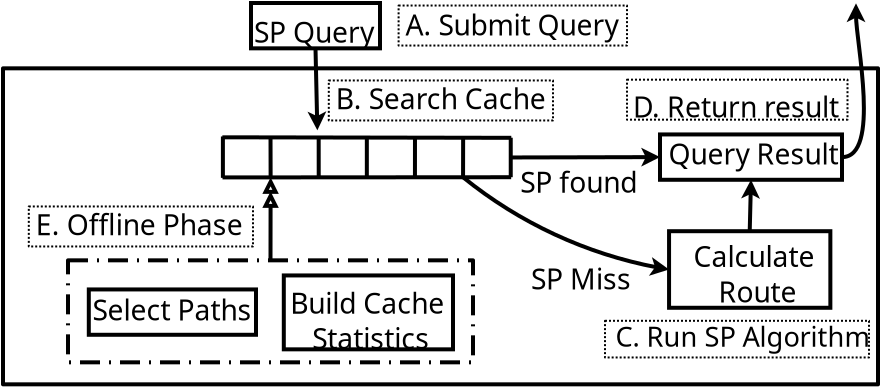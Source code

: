<?xml version="1.0" encoding="UTF-8"?>
<dia:diagram xmlns:dia="http://www.lysator.liu.se/~alla/dia/">
  <dia:layer name="Background" visible="true">
    <dia:object type="Standard - Box" version="0" id="O0">
      <dia:attribute name="obj_pos">
        <dia:point val="5.25,7.15"/>
      </dia:attribute>
      <dia:attribute name="obj_bb">
        <dia:rectangle val="5.15,7.05;49.1,23.05"/>
      </dia:attribute>
      <dia:attribute name="elem_corner">
        <dia:point val="5.25,7.15"/>
      </dia:attribute>
      <dia:attribute name="elem_width">
        <dia:real val="43.75"/>
      </dia:attribute>
      <dia:attribute name="elem_height">
        <dia:real val="15.8"/>
      </dia:attribute>
      <dia:attribute name="border_width">
        <dia:real val="0.2"/>
      </dia:attribute>
      <dia:attribute name="show_background">
        <dia:boolean val="false"/>
      </dia:attribute>
      <dia:attribute name="corner_radius">
        <dia:real val="1.175e-38"/>
      </dia:attribute>
    </dia:object>
    <dia:group>
      <dia:object type="Standard - Line" version="0" id="O1">
        <dia:attribute name="obj_pos">
          <dia:point val="21.034,10.607"/>
        </dia:attribute>
        <dia:attribute name="obj_bb">
          <dia:rectangle val="20.934,10.507;21.136,12.701"/>
        </dia:attribute>
        <dia:attribute name="conn_endpoints">
          <dia:point val="21.034,10.607"/>
          <dia:point val="21.036,12.601"/>
        </dia:attribute>
        <dia:attribute name="numcp">
          <dia:int val="1"/>
        </dia:attribute>
        <dia:attribute name="line_width">
          <dia:real val="0.2"/>
        </dia:attribute>
        <dia:connections>
          <dia:connection handle="0" to="O9" connection="1"/>
          <dia:connection handle="1" to="O8" connection="1"/>
        </dia:connections>
      </dia:object>
      <dia:object type="Standard - Line" version="0" id="O2">
        <dia:attribute name="obj_pos">
          <dia:point val="16.245,10.557"/>
        </dia:attribute>
        <dia:attribute name="obj_bb">
          <dia:rectangle val="16.145,10.457;16.346,12.725"/>
        </dia:attribute>
        <dia:attribute name="conn_endpoints">
          <dia:point val="16.245,10.557"/>
          <dia:point val="16.245,12.625"/>
        </dia:attribute>
        <dia:attribute name="numcp">
          <dia:int val="1"/>
        </dia:attribute>
        <dia:attribute name="line_width">
          <dia:real val="0.2"/>
        </dia:attribute>
      </dia:object>
      <dia:object type="Standard - Line" version="0" id="O3">
        <dia:attribute name="obj_pos">
          <dia:point val="25.849,10.615"/>
        </dia:attribute>
        <dia:attribute name="obj_bb">
          <dia:rectangle val="25.747,10.515;25.95,12.698"/>
        </dia:attribute>
        <dia:attribute name="conn_endpoints">
          <dia:point val="25.849,10.615"/>
          <dia:point val="25.847,12.598"/>
        </dia:attribute>
        <dia:attribute name="numcp">
          <dia:int val="1"/>
        </dia:attribute>
        <dia:attribute name="line_width">
          <dia:real val="0.2"/>
        </dia:attribute>
        <dia:connections>
          <dia:connection handle="0" to="O9" connection="3"/>
          <dia:connection handle="1" to="O8" connection="3"/>
        </dia:connections>
      </dia:object>
      <dia:object type="Standard - Line" version="0" id="O4">
        <dia:attribute name="obj_pos">
          <dia:point val="18.626,10.602"/>
        </dia:attribute>
        <dia:attribute name="obj_bb">
          <dia:rectangle val="18.526,10.502;18.731,12.703"/>
        </dia:attribute>
        <dia:attribute name="conn_endpoints">
          <dia:point val="18.626,10.602"/>
          <dia:point val="18.631,12.603"/>
        </dia:attribute>
        <dia:attribute name="numcp">
          <dia:int val="1"/>
        </dia:attribute>
        <dia:attribute name="line_width">
          <dia:real val="0.2"/>
        </dia:attribute>
        <dia:connections>
          <dia:connection handle="0" to="O9" connection="0"/>
          <dia:connection handle="1" to="O8" connection="0"/>
        </dia:connections>
      </dia:object>
      <dia:object type="Standard - Line" version="0" id="O5">
        <dia:attribute name="obj_pos">
          <dia:point val="28.257,10.62"/>
        </dia:attribute>
        <dia:attribute name="obj_bb">
          <dia:rectangle val="28.152,10.519;28.357,12.696"/>
        </dia:attribute>
        <dia:attribute name="conn_endpoints">
          <dia:point val="28.257,10.62"/>
          <dia:point val="28.253,12.596"/>
        </dia:attribute>
        <dia:attribute name="numcp">
          <dia:int val="1"/>
        </dia:attribute>
        <dia:attribute name="line_width">
          <dia:real val="0.2"/>
        </dia:attribute>
        <dia:connections>
          <dia:connection handle="0" to="O9" connection="4"/>
          <dia:connection handle="1" to="O8" connection="4"/>
        </dia:connections>
      </dia:object>
      <dia:object type="Standard - Line" version="0" id="O6">
        <dia:attribute name="obj_pos">
          <dia:point val="30.637,10.619"/>
        </dia:attribute>
        <dia:attribute name="obj_bb">
          <dia:rectangle val="30.537,10.519;30.737,12.694"/>
        </dia:attribute>
        <dia:attribute name="conn_endpoints">
          <dia:point val="30.637,10.619"/>
          <dia:point val="30.637,12.594"/>
        </dia:attribute>
        <dia:attribute name="numcp">
          <dia:int val="1"/>
        </dia:attribute>
        <dia:attribute name="line_width">
          <dia:real val="0.2"/>
        </dia:attribute>
      </dia:object>
      <dia:object type="Standard - Line" version="0" id="O7">
        <dia:attribute name="obj_pos">
          <dia:point val="23.442,10.611"/>
        </dia:attribute>
        <dia:attribute name="obj_bb">
          <dia:rectangle val="23.342,10.511;23.542,12.699"/>
        </dia:attribute>
        <dia:attribute name="conn_endpoints">
          <dia:point val="23.442,10.611"/>
          <dia:point val="23.442,12.599"/>
        </dia:attribute>
        <dia:attribute name="numcp">
          <dia:int val="1"/>
        </dia:attribute>
        <dia:attribute name="line_width">
          <dia:real val="0.2"/>
        </dia:attribute>
        <dia:connections>
          <dia:connection handle="0" to="O9" connection="2"/>
          <dia:connection handle="1" to="O8" connection="2"/>
        </dia:connections>
      </dia:object>
      <dia:object type="Standard - Line" version="0" id="O8">
        <dia:attribute name="obj_pos">
          <dia:point val="16.225,12.604"/>
        </dia:attribute>
        <dia:attribute name="obj_bb">
          <dia:rectangle val="16.125,12.494;30.758,12.704"/>
        </dia:attribute>
        <dia:attribute name="conn_endpoints">
          <dia:point val="16.225,12.604"/>
          <dia:point val="30.658,12.594"/>
        </dia:attribute>
        <dia:attribute name="numcp">
          <dia:int val="5"/>
        </dia:attribute>
        <dia:attribute name="line_width">
          <dia:real val="0.2"/>
        </dia:attribute>
      </dia:object>
      <dia:object type="Standard - Line" version="0" id="O9">
        <dia:attribute name="obj_pos">
          <dia:point val="16.218,10.598"/>
        </dia:attribute>
        <dia:attribute name="obj_bb">
          <dia:rectangle val="16.118,10.498;30.765,10.724"/>
        </dia:attribute>
        <dia:attribute name="conn_endpoints">
          <dia:point val="16.218,10.598"/>
          <dia:point val="30.665,10.624"/>
        </dia:attribute>
        <dia:attribute name="numcp">
          <dia:int val="5"/>
        </dia:attribute>
        <dia:attribute name="line_width">
          <dia:real val="0.2"/>
        </dia:attribute>
      </dia:object>
    </dia:group>
    <dia:object type="Standard - Text" version="1" id="O10">
      <dia:attribute name="obj_pos">
        <dia:point val="34.15,16.7"/>
      </dia:attribute>
      <dia:attribute name="obj_bb">
        <dia:rectangle val="31.749,16.7;36.589,18.881"/>
      </dia:attribute>
      <dia:attribute name="text">
        <dia:composite type="text">
          <dia:attribute name="string">
            <dia:string>#SP Miss#</dia:string>
          </dia:attribute>
          <dia:attribute name="font">
            <dia:font family="sans" style="0" name="Helvetica"/>
          </dia:attribute>
          <dia:attribute name="height">
            <dia:real val="1.764"/>
          </dia:attribute>
          <dia:attribute name="pos">
            <dia:point val="34.15,17.933"/>
          </dia:attribute>
          <dia:attribute name="color">
            <dia:color val="#000000"/>
          </dia:attribute>
          <dia:attribute name="alignment">
            <dia:enum val="1"/>
          </dia:attribute>
        </dia:composite>
      </dia:attribute>
      <dia:attribute name="valign">
        <dia:enum val="0"/>
      </dia:attribute>
    </dia:object>
    <dia:object type="Standard - Arc" version="0" id="O11">
      <dia:attribute name="obj_pos">
        <dia:point val="42.586,15.293"/>
      </dia:attribute>
      <dia:attribute name="obj_bb">
        <dia:rectangle val="42.148,12.609;43.152,15.396"/>
      </dia:attribute>
      <dia:attribute name="conn_endpoints">
        <dia:point val="42.586,15.293"/>
        <dia:point val="42.65,12.722"/>
      </dia:attribute>
      <dia:attribute name="curve_distance">
        <dia:real val="0.001"/>
      </dia:attribute>
      <dia:attribute name="line_width">
        <dia:real val="0.2"/>
      </dia:attribute>
      <dia:attribute name="end_arrow">
        <dia:enum val="22"/>
      </dia:attribute>
      <dia:attribute name="end_arrow_length">
        <dia:real val="0.5"/>
      </dia:attribute>
      <dia:attribute name="end_arrow_width">
        <dia:real val="0.5"/>
      </dia:attribute>
      <dia:connections>
        <dia:connection handle="0" to="O14" connection="1"/>
        <dia:connection handle="1" to="O24" connection="6"/>
      </dia:connections>
    </dia:object>
    <dia:object type="Standard - Line" version="0" id="O12">
      <dia:attribute name="obj_pos">
        <dia:point val="30.637,11.606"/>
      </dia:attribute>
      <dia:attribute name="obj_bb">
        <dia:rectangle val="30.537,11.088;38.201,12.088"/>
      </dia:attribute>
      <dia:attribute name="conn_endpoints">
        <dia:point val="30.637,11.606"/>
        <dia:point val="38.1,11.588"/>
      </dia:attribute>
      <dia:attribute name="numcp">
        <dia:int val="1"/>
      </dia:attribute>
      <dia:attribute name="line_width">
        <dia:real val="0.2"/>
      </dia:attribute>
      <dia:attribute name="end_arrow">
        <dia:enum val="22"/>
      </dia:attribute>
      <dia:attribute name="end_arrow_length">
        <dia:real val="0.5"/>
      </dia:attribute>
      <dia:attribute name="end_arrow_width">
        <dia:real val="0.5"/>
      </dia:attribute>
      <dia:connections>
        <dia:connection handle="0" to="O6" connection="0"/>
        <dia:connection handle="1" to="O24" connection="3"/>
      </dia:connections>
    </dia:object>
    <dia:object type="Standard - Line" version="0" id="O13">
      <dia:attribute name="obj_pos">
        <dia:point val="20.875,6.15"/>
      </dia:attribute>
      <dia:attribute name="obj_bb">
        <dia:rectangle val="20.466,6.048;21.47,10.361"/>
      </dia:attribute>
      <dia:attribute name="conn_endpoints">
        <dia:point val="20.875,6.15"/>
        <dia:point val="20.968,10.25"/>
      </dia:attribute>
      <dia:attribute name="numcp">
        <dia:int val="1"/>
      </dia:attribute>
      <dia:attribute name="line_width">
        <dia:real val="0.2"/>
      </dia:attribute>
      <dia:attribute name="end_arrow">
        <dia:enum val="22"/>
      </dia:attribute>
      <dia:attribute name="end_arrow_length">
        <dia:real val="0.5"/>
      </dia:attribute>
      <dia:attribute name="end_arrow_width">
        <dia:real val="0.5"/>
      </dia:attribute>
      <dia:connections>
        <dia:connection handle="0" to="O16" connection="6"/>
      </dia:connections>
    </dia:object>
    <dia:group>
      <dia:object type="Standard - Box" version="0" id="O14">
        <dia:attribute name="obj_pos">
          <dia:point val="38.553,15.293"/>
        </dia:attribute>
        <dia:attribute name="obj_bb">
          <dia:rectangle val="38.453,15.193;46.718,19.222"/>
        </dia:attribute>
        <dia:attribute name="elem_corner">
          <dia:point val="38.553,15.293"/>
        </dia:attribute>
        <dia:attribute name="elem_width">
          <dia:real val="8.065"/>
        </dia:attribute>
        <dia:attribute name="elem_height">
          <dia:real val="3.829"/>
        </dia:attribute>
        <dia:attribute name="border_width">
          <dia:real val="0.2"/>
        </dia:attribute>
        <dia:attribute name="show_background">
          <dia:boolean val="false"/>
        </dia:attribute>
      </dia:object>
      <dia:object type="Standard - Text" version="1" id="O15">
        <dia:attribute name="obj_pos">
          <dia:point val="42.978,17.422"/>
        </dia:attribute>
        <dia:attribute name="obj_bb">
          <dia:rectangle val="39.772,15.506;46.185,19.338"/>
        </dia:attribute>
        <dia:attribute name="text">
          <dia:composite type="text">
            <dia:attribute name="string">
              <dia:string>#Calculate 
Route#</dia:string>
            </dia:attribute>
            <dia:attribute name="font">
              <dia:font family="sans" style="0" name="Helvetica"/>
            </dia:attribute>
            <dia:attribute name="height">
              <dia:real val="1.764"/>
            </dia:attribute>
            <dia:attribute name="pos">
              <dia:point val="42.978,16.701"/>
            </dia:attribute>
            <dia:attribute name="color">
              <dia:color val="#000000"/>
            </dia:attribute>
            <dia:attribute name="alignment">
              <dia:enum val="1"/>
            </dia:attribute>
          </dia:composite>
        </dia:attribute>
        <dia:attribute name="valign">
          <dia:enum val="2"/>
        </dia:attribute>
      </dia:object>
    </dia:group>
    <dia:object type="Standard - Box" version="0" id="O16">
      <dia:attribute name="obj_pos">
        <dia:point val="17.65,3.883"/>
      </dia:attribute>
      <dia:attribute name="obj_bb">
        <dia:rectangle val="17.55,3.783;24.2,6.25"/>
      </dia:attribute>
      <dia:attribute name="elem_corner">
        <dia:point val="17.65,3.883"/>
      </dia:attribute>
      <dia:attribute name="elem_width">
        <dia:real val="6.45"/>
      </dia:attribute>
      <dia:attribute name="elem_height">
        <dia:real val="2.267"/>
      </dia:attribute>
      <dia:attribute name="border_width">
        <dia:real val="0.2"/>
      </dia:attribute>
      <dia:attribute name="show_background">
        <dia:boolean val="false"/>
      </dia:attribute>
    </dia:object>
    <dia:object type="Standard - Text" version="1" id="O17">
      <dia:attribute name="obj_pos">
        <dia:point val="20.8,5.317"/>
      </dia:attribute>
      <dia:attribute name="obj_bb">
        <dia:rectangle val="17.849,4.282;23.751,6.351"/>
      </dia:attribute>
      <dia:attribute name="text">
        <dia:composite type="text">
          <dia:attribute name="string">
            <dia:string>#SP Query#</dia:string>
          </dia:attribute>
          <dia:attribute name="font">
            <dia:font family="sans" style="0" name="Helvetica"/>
          </dia:attribute>
          <dia:attribute name="height">
            <dia:real val="1.764"/>
          </dia:attribute>
          <dia:attribute name="pos">
            <dia:point val="20.8,5.477"/>
          </dia:attribute>
          <dia:attribute name="color">
            <dia:color val="#000000"/>
          </dia:attribute>
          <dia:attribute name="alignment">
            <dia:enum val="1"/>
          </dia:attribute>
        </dia:composite>
      </dia:attribute>
      <dia:attribute name="valign">
        <dia:enum val="2"/>
      </dia:attribute>
    </dia:object>
    <dia:object type="Standard - Line" version="0" id="O18">
      <dia:attribute name="obj_pos">
        <dia:point val="18.625,16.75"/>
      </dia:attribute>
      <dia:attribute name="obj_bb">
        <dia:rectangle val="18.131,12.502;19.131,16.85"/>
      </dia:attribute>
      <dia:attribute name="conn_endpoints">
        <dia:point val="18.625,16.75"/>
        <dia:point val="18.631,12.603"/>
      </dia:attribute>
      <dia:attribute name="numcp">
        <dia:int val="1"/>
      </dia:attribute>
      <dia:attribute name="line_width">
        <dia:real val="0.2"/>
      </dia:attribute>
      <dia:attribute name="end_arrow">
        <dia:enum val="10"/>
      </dia:attribute>
      <dia:attribute name="end_arrow_length">
        <dia:real val="0.5"/>
      </dia:attribute>
      <dia:attribute name="end_arrow_width">
        <dia:real val="0.5"/>
      </dia:attribute>
      <dia:connections>
        <dia:connection handle="0" to="O31" connection="1"/>
        <dia:connection handle="1" to="O8" connection="0"/>
      </dia:connections>
    </dia:object>
    <dia:group>
      <dia:object type="Standard - Box" version="0" id="O19">
        <dia:attribute name="obj_pos">
          <dia:point val="21.54,7.755"/>
        </dia:attribute>
        <dia:attribute name="obj_bb">
          <dia:rectangle val="21.49,7.705;32.8,9.805"/>
        </dia:attribute>
        <dia:attribute name="elem_corner">
          <dia:point val="21.54,7.755"/>
        </dia:attribute>
        <dia:attribute name="elem_width">
          <dia:real val="11.21"/>
        </dia:attribute>
        <dia:attribute name="elem_height">
          <dia:real val="2"/>
        </dia:attribute>
        <dia:attribute name="show_background">
          <dia:boolean val="false"/>
        </dia:attribute>
        <dia:attribute name="line_style">
          <dia:enum val="4"/>
        </dia:attribute>
        <dia:attribute name="corner_radius">
          <dia:real val="1.175e-38"/>
        </dia:attribute>
      </dia:object>
      <dia:object type="Standard - Text" version="1" id="O20">
        <dia:attribute name="obj_pos">
          <dia:point val="21.89,9.2"/>
        </dia:attribute>
        <dia:attribute name="obj_bb">
          <dia:rectangle val="21.89,8.005;32.407,10.074"/>
        </dia:attribute>
        <dia:attribute name="text">
          <dia:composite type="text">
            <dia:attribute name="string">
              <dia:string>#B. Search Cache#</dia:string>
            </dia:attribute>
            <dia:attribute name="font">
              <dia:font family="sans" style="0" name="Helvetica"/>
            </dia:attribute>
            <dia:attribute name="height">
              <dia:real val="1.764"/>
            </dia:attribute>
            <dia:attribute name="pos">
              <dia:point val="21.89,9.2"/>
            </dia:attribute>
            <dia:attribute name="color">
              <dia:color val="#000000"/>
            </dia:attribute>
            <dia:attribute name="alignment">
              <dia:enum val="0"/>
            </dia:attribute>
          </dia:composite>
        </dia:attribute>
        <dia:attribute name="valign">
          <dia:enum val="3"/>
        </dia:attribute>
      </dia:object>
    </dia:group>
    <dia:group>
      <dia:object type="Standard - Box" version="0" id="O21">
        <dia:attribute name="obj_pos">
          <dia:point val="36.45,7.717"/>
        </dia:attribute>
        <dia:attribute name="obj_bb">
          <dia:rectangle val="36.4,7.667;47.525,9.767"/>
        </dia:attribute>
        <dia:attribute name="elem_corner">
          <dia:point val="36.45,7.717"/>
        </dia:attribute>
        <dia:attribute name="elem_width">
          <dia:real val="11.025"/>
        </dia:attribute>
        <dia:attribute name="elem_height">
          <dia:real val="2"/>
        </dia:attribute>
        <dia:attribute name="show_background">
          <dia:boolean val="false"/>
        </dia:attribute>
        <dia:attribute name="line_style">
          <dia:enum val="4"/>
        </dia:attribute>
        <dia:attribute name="corner_radius">
          <dia:real val="1.175e-38"/>
        </dia:attribute>
      </dia:object>
      <dia:object type="Standard - Text" version="1" id="O22">
        <dia:attribute name="obj_pos">
          <dia:point val="41.898,9.059"/>
        </dia:attribute>
        <dia:attribute name="obj_bb">
          <dia:rectangle val="36.841,8.024;46.956,10.093"/>
        </dia:attribute>
        <dia:attribute name="text">
          <dia:composite type="text">
            <dia:attribute name="string">
              <dia:string>#D. Return result#</dia:string>
            </dia:attribute>
            <dia:attribute name="font">
              <dia:font family="sans" style="0" name="Helvetica"/>
            </dia:attribute>
            <dia:attribute name="height">
              <dia:real val="1.764"/>
            </dia:attribute>
            <dia:attribute name="pos">
              <dia:point val="41.898,9.219"/>
            </dia:attribute>
            <dia:attribute name="color">
              <dia:color val="#000000"/>
            </dia:attribute>
            <dia:attribute name="alignment">
              <dia:enum val="1"/>
            </dia:attribute>
          </dia:composite>
        </dia:attribute>
        <dia:attribute name="valign">
          <dia:enum val="2"/>
        </dia:attribute>
      </dia:object>
    </dia:group>
    <dia:group>
      <dia:object type="Standard - Text" version="1" id="O23">
        <dia:attribute name="obj_pos">
          <dia:point val="38.53,11.962"/>
        </dia:attribute>
        <dia:attribute name="obj_bb">
          <dia:rectangle val="38.53,10.767;46.815,12.836"/>
        </dia:attribute>
        <dia:attribute name="text">
          <dia:composite type="text">
            <dia:attribute name="string">
              <dia:string>#Query Result#</dia:string>
            </dia:attribute>
            <dia:attribute name="font">
              <dia:font family="sans" style="0" name="Helvetica"/>
            </dia:attribute>
            <dia:attribute name="height">
              <dia:real val="1.764"/>
            </dia:attribute>
            <dia:attribute name="pos">
              <dia:point val="38.53,11.962"/>
            </dia:attribute>
            <dia:attribute name="color">
              <dia:color val="#000000"/>
            </dia:attribute>
            <dia:attribute name="alignment">
              <dia:enum val="0"/>
            </dia:attribute>
          </dia:composite>
        </dia:attribute>
        <dia:attribute name="valign">
          <dia:enum val="3"/>
        </dia:attribute>
      </dia:object>
      <dia:object type="Standard - Box" version="0" id="O24">
        <dia:attribute name="obj_pos">
          <dia:point val="38.1,10.455"/>
        </dia:attribute>
        <dia:attribute name="obj_bb">
          <dia:rectangle val="38,10.355;47.3,12.822"/>
        </dia:attribute>
        <dia:attribute name="elem_corner">
          <dia:point val="38.1,10.455"/>
        </dia:attribute>
        <dia:attribute name="elem_width">
          <dia:real val="9.1"/>
        </dia:attribute>
        <dia:attribute name="elem_height">
          <dia:real val="2.267"/>
        </dia:attribute>
        <dia:attribute name="border_width">
          <dia:real val="0.2"/>
        </dia:attribute>
        <dia:attribute name="show_background">
          <dia:boolean val="false"/>
        </dia:attribute>
      </dia:object>
    </dia:group>
    <dia:object type="Standard - Text" version="1" id="O25">
      <dia:attribute name="obj_pos">
        <dia:point val="34.041,11.855"/>
      </dia:attribute>
      <dia:attribute name="obj_bb">
        <dia:rectangle val="31.201,11.855;36.881,13.924"/>
      </dia:attribute>
      <dia:attribute name="text">
        <dia:composite type="text">
          <dia:attribute name="string">
            <dia:string>#SP found#</dia:string>
          </dia:attribute>
          <dia:attribute name="font">
            <dia:font family="sans" style="0" name="Helvetica"/>
          </dia:attribute>
          <dia:attribute name="height">
            <dia:real val="1.764"/>
          </dia:attribute>
          <dia:attribute name="pos">
            <dia:point val="34.041,13.05"/>
          </dia:attribute>
          <dia:attribute name="color">
            <dia:color val="#000000"/>
          </dia:attribute>
          <dia:attribute name="alignment">
            <dia:enum val="1"/>
          </dia:attribute>
        </dia:composite>
      </dia:attribute>
      <dia:attribute name="valign">
        <dia:enum val="0"/>
      </dia:attribute>
    </dia:object>
    <dia:object type="Standard - Arc" version="0" id="O26">
      <dia:attribute name="obj_pos">
        <dia:point val="28.253,12.596"/>
      </dia:attribute>
      <dia:attribute name="obj_bb">
        <dia:rectangle val="28.121,12.464;38.849,17.705"/>
      </dia:attribute>
      <dia:attribute name="conn_endpoints">
        <dia:point val="28.253,12.596"/>
        <dia:point val="38.553,17.208"/>
      </dia:attribute>
      <dia:attribute name="curve_distance">
        <dia:real val="0.738"/>
      </dia:attribute>
      <dia:attribute name="line_width">
        <dia:real val="0.2"/>
      </dia:attribute>
      <dia:attribute name="end_arrow">
        <dia:enum val="22"/>
      </dia:attribute>
      <dia:attribute name="end_arrow_length">
        <dia:real val="0.5"/>
      </dia:attribute>
      <dia:attribute name="end_arrow_width">
        <dia:real val="0.5"/>
      </dia:attribute>
      <dia:connections>
        <dia:connection handle="0" to="O8" connection="4"/>
        <dia:connection handle="1" to="O14" connection="3"/>
      </dia:connections>
    </dia:object>
    <dia:group>
      <dia:group>
        <dia:object type="Standard - Text" version="1" id="O27">
          <dia:attribute name="obj_pos">
            <dia:point val="23.64,19.75"/>
          </dia:attribute>
          <dia:attribute name="obj_bb">
            <dia:rectangle val="19.62,17.834;27.66,21.666"/>
          </dia:attribute>
          <dia:attribute name="text">
            <dia:composite type="text">
              <dia:attribute name="string">
                <dia:string>#Build Cache 
Statistics#</dia:string>
              </dia:attribute>
              <dia:attribute name="font">
                <dia:font family="sans" style="0" name="Helvetica"/>
              </dia:attribute>
              <dia:attribute name="height">
                <dia:real val="1.764"/>
              </dia:attribute>
              <dia:attribute name="pos">
                <dia:point val="23.64,19.029"/>
              </dia:attribute>
              <dia:attribute name="color">
                <dia:color val="#000000"/>
              </dia:attribute>
              <dia:attribute name="alignment">
                <dia:enum val="1"/>
              </dia:attribute>
            </dia:composite>
          </dia:attribute>
          <dia:attribute name="valign">
            <dia:enum val="2"/>
          </dia:attribute>
        </dia:object>
        <dia:object type="Standard - Box" version="0" id="O28">
          <dia:attribute name="obj_pos">
            <dia:point val="19.29,17.505"/>
          </dia:attribute>
          <dia:attribute name="obj_bb">
            <dia:rectangle val="19.19,17.405;27.85,21.3"/>
          </dia:attribute>
          <dia:attribute name="elem_corner">
            <dia:point val="19.29,17.505"/>
          </dia:attribute>
          <dia:attribute name="elem_width">
            <dia:real val="8.46"/>
          </dia:attribute>
          <dia:attribute name="elem_height">
            <dia:real val="3.695"/>
          </dia:attribute>
          <dia:attribute name="border_width">
            <dia:real val="0.2"/>
          </dia:attribute>
          <dia:attribute name="show_background">
            <dia:boolean val="false"/>
          </dia:attribute>
        </dia:object>
      </dia:group>
      <dia:group>
        <dia:object type="Standard - Text" version="1" id="O29">
          <dia:attribute name="obj_pos">
            <dia:point val="9.73,19.755"/>
          </dia:attribute>
          <dia:attribute name="obj_bb">
            <dia:rectangle val="9.73,18.56;17.598,20.629"/>
          </dia:attribute>
          <dia:attribute name="text">
            <dia:composite type="text">
              <dia:attribute name="string">
                <dia:string>#Select Paths#</dia:string>
              </dia:attribute>
              <dia:attribute name="font">
                <dia:font family="sans" style="0" name="Helvetica"/>
              </dia:attribute>
              <dia:attribute name="height">
                <dia:real val="1.764"/>
              </dia:attribute>
              <dia:attribute name="pos">
                <dia:point val="9.73,19.755"/>
              </dia:attribute>
              <dia:attribute name="color">
                <dia:color val="#000000"/>
              </dia:attribute>
              <dia:attribute name="alignment">
                <dia:enum val="0"/>
              </dia:attribute>
            </dia:composite>
          </dia:attribute>
          <dia:attribute name="valign">
            <dia:enum val="3"/>
          </dia:attribute>
        </dia:object>
        <dia:object type="Standard - Box" version="0" id="O30">
          <dia:attribute name="obj_pos">
            <dia:point val="9.54,18.205"/>
          </dia:attribute>
          <dia:attribute name="obj_bb">
            <dia:rectangle val="9.44,18.105;18,20.572"/>
          </dia:attribute>
          <dia:attribute name="elem_corner">
            <dia:point val="9.54,18.205"/>
          </dia:attribute>
          <dia:attribute name="elem_width">
            <dia:real val="8.36"/>
          </dia:attribute>
          <dia:attribute name="elem_height">
            <dia:real val="2.267"/>
          </dia:attribute>
          <dia:attribute name="border_width">
            <dia:real val="0.2"/>
          </dia:attribute>
          <dia:attribute name="show_background">
            <dia:boolean val="false"/>
          </dia:attribute>
        </dia:object>
      </dia:group>
      <dia:object type="Standard - Box" version="0" id="O31">
        <dia:attribute name="obj_pos">
          <dia:point val="8.5,16.75"/>
        </dia:attribute>
        <dia:attribute name="obj_bb">
          <dia:rectangle val="8.4,16.65;28.85,21.95"/>
        </dia:attribute>
        <dia:attribute name="elem_corner">
          <dia:point val="8.5,16.75"/>
        </dia:attribute>
        <dia:attribute name="elem_width">
          <dia:real val="20.25"/>
        </dia:attribute>
        <dia:attribute name="elem_height">
          <dia:real val="5.1"/>
        </dia:attribute>
        <dia:attribute name="border_width">
          <dia:real val="0.2"/>
        </dia:attribute>
        <dia:attribute name="show_background">
          <dia:boolean val="false"/>
        </dia:attribute>
        <dia:attribute name="line_style">
          <dia:enum val="2"/>
        </dia:attribute>
        <dia:attribute name="corner_radius">
          <dia:real val="1.175e-38"/>
        </dia:attribute>
      </dia:object>
    </dia:group>
    <dia:group>
      <dia:object type="Standard - Box" version="0" id="O32">
        <dia:attribute name="obj_pos">
          <dia:point val="6.54,14.055"/>
        </dia:attribute>
        <dia:attribute name="obj_bb">
          <dia:rectangle val="6.49,14.005;17.8,16.105"/>
        </dia:attribute>
        <dia:attribute name="elem_corner">
          <dia:point val="6.54,14.055"/>
        </dia:attribute>
        <dia:attribute name="elem_width">
          <dia:real val="11.21"/>
        </dia:attribute>
        <dia:attribute name="elem_height">
          <dia:real val="2"/>
        </dia:attribute>
        <dia:attribute name="show_background">
          <dia:boolean val="false"/>
        </dia:attribute>
        <dia:attribute name="line_style">
          <dia:enum val="4"/>
        </dia:attribute>
        <dia:attribute name="corner_radius">
          <dia:real val="1.175e-38"/>
        </dia:attribute>
      </dia:object>
      <dia:object type="Standard - Text" version="1" id="O33">
        <dia:attribute name="obj_pos">
          <dia:point val="6.89,15.5"/>
        </dia:attribute>
        <dia:attribute name="obj_bb">
          <dia:rectangle val="6.89,14.305;16.977,16.374"/>
        </dia:attribute>
        <dia:attribute name="text">
          <dia:composite type="text">
            <dia:attribute name="string">
              <dia:string>#E. Offline Phase#</dia:string>
            </dia:attribute>
            <dia:attribute name="font">
              <dia:font family="sans" style="0" name="Helvetica"/>
            </dia:attribute>
            <dia:attribute name="height">
              <dia:real val="1.764"/>
            </dia:attribute>
            <dia:attribute name="pos">
              <dia:point val="6.89,15.5"/>
            </dia:attribute>
            <dia:attribute name="color">
              <dia:color val="#000000"/>
            </dia:attribute>
            <dia:attribute name="alignment">
              <dia:enum val="0"/>
            </dia:attribute>
          </dia:composite>
        </dia:attribute>
        <dia:attribute name="valign">
          <dia:enum val="3"/>
        </dia:attribute>
      </dia:object>
    </dia:group>
    <dia:object type="Standard - BezierLine" version="0" id="O34">
      <dia:attribute name="obj_pos">
        <dia:point val="47.2,11.588"/>
      </dia:attribute>
      <dia:attribute name="obj_bb">
        <dia:rectangle val="47.099,3.8;48.4,11.689"/>
      </dia:attribute>
      <dia:attribute name="bez_points">
        <dia:point val="47.2,11.588"/>
        <dia:point val="49.15,11.6"/>
        <dia:point val="47.9,5.85"/>
        <dia:point val="47.9,3.9"/>
      </dia:attribute>
      <dia:attribute name="corner_types">
        <dia:enum val="0"/>
        <dia:enum val="0"/>
      </dia:attribute>
      <dia:attribute name="line_width">
        <dia:real val="0.2"/>
      </dia:attribute>
      <dia:attribute name="end_arrow">
        <dia:enum val="22"/>
      </dia:attribute>
      <dia:attribute name="end_arrow_length">
        <dia:real val="0.5"/>
      </dia:attribute>
      <dia:attribute name="end_arrow_width">
        <dia:real val="0.5"/>
      </dia:attribute>
      <dia:connections>
        <dia:connection handle="0" to="O24" connection="4"/>
      </dia:connections>
    </dia:object>
    <dia:group>
      <dia:object type="Standard - Box" version="0" id="O35">
        <dia:attribute name="obj_pos">
          <dia:point val="25.03,4.009"/>
        </dia:attribute>
        <dia:attribute name="obj_bb">
          <dia:rectangle val="24.98,3.959;36.5,6.059"/>
        </dia:attribute>
        <dia:attribute name="elem_corner">
          <dia:point val="25.03,4.009"/>
        </dia:attribute>
        <dia:attribute name="elem_width">
          <dia:real val="11.42"/>
        </dia:attribute>
        <dia:attribute name="elem_height">
          <dia:real val="2"/>
        </dia:attribute>
        <dia:attribute name="show_background">
          <dia:boolean val="false"/>
        </dia:attribute>
        <dia:attribute name="line_style">
          <dia:enum val="4"/>
        </dia:attribute>
        <dia:attribute name="corner_radius">
          <dia:real val="1.175e-38"/>
        </dia:attribute>
      </dia:object>
      <dia:object type="Standard - Text" version="1" id="O36">
        <dia:attribute name="obj_pos">
          <dia:point val="25.38,5.509"/>
        </dia:attribute>
        <dia:attribute name="obj_bb">
          <dia:rectangle val="25.38,4.276;35.963,6.458"/>
        </dia:attribute>
        <dia:attribute name="text">
          <dia:composite type="text">
            <dia:attribute name="string">
              <dia:string>#A. Submit Query#</dia:string>
            </dia:attribute>
            <dia:attribute name="font">
              <dia:font family="sans" style="0" name="Helvetica"/>
            </dia:attribute>
            <dia:attribute name="height">
              <dia:real val="1.764"/>
            </dia:attribute>
            <dia:attribute name="pos">
              <dia:point val="25.38,5.509"/>
            </dia:attribute>
            <dia:attribute name="color">
              <dia:color val="#000000"/>
            </dia:attribute>
            <dia:attribute name="alignment">
              <dia:enum val="0"/>
            </dia:attribute>
          </dia:composite>
        </dia:attribute>
        <dia:attribute name="valign">
          <dia:enum val="3"/>
        </dia:attribute>
      </dia:object>
    </dia:group>
    <dia:group>
      <dia:object type="Standard - Box" version="0" id="O37">
        <dia:attribute name="obj_pos">
          <dia:point val="35.35,19.774"/>
        </dia:attribute>
        <dia:attribute name="obj_bb">
          <dia:rectangle val="35.3,19.724;48.6,21.657"/>
        </dia:attribute>
        <dia:attribute name="elem_corner">
          <dia:point val="35.35,19.774"/>
        </dia:attribute>
        <dia:attribute name="elem_width">
          <dia:real val="13.2"/>
        </dia:attribute>
        <dia:attribute name="elem_height">
          <dia:real val="1.832"/>
        </dia:attribute>
        <dia:attribute name="show_background">
          <dia:boolean val="false"/>
        </dia:attribute>
        <dia:attribute name="line_style">
          <dia:enum val="4"/>
        </dia:attribute>
        <dia:attribute name="corner_radius">
          <dia:real val="1.175e-38"/>
        </dia:attribute>
      </dia:object>
      <dia:object type="Standard - Text" version="1" id="O38">
        <dia:attribute name="obj_pos">
          <dia:point val="35.876,21.07"/>
        </dia:attribute>
        <dia:attribute name="obj_bb">
          <dia:rectangle val="35.876,19.881;48.339,21.982"/>
        </dia:attribute>
        <dia:attribute name="text">
          <dia:composite type="text">
            <dia:attribute name="string">
              <dia:string>#C. Run SP Algorithm#</dia:string>
            </dia:attribute>
            <dia:attribute name="font">
              <dia:font family="sans" style="0" name="Helvetica"/>
            </dia:attribute>
            <dia:attribute name="height">
              <dia:real val="1.7"/>
            </dia:attribute>
            <dia:attribute name="pos">
              <dia:point val="35.876,21.07"/>
            </dia:attribute>
            <dia:attribute name="color">
              <dia:color val="#000000"/>
            </dia:attribute>
            <dia:attribute name="alignment">
              <dia:enum val="0"/>
            </dia:attribute>
          </dia:composite>
        </dia:attribute>
        <dia:attribute name="valign">
          <dia:enum val="3"/>
        </dia:attribute>
      </dia:object>
    </dia:group>
  </dia:layer>
</dia:diagram>
